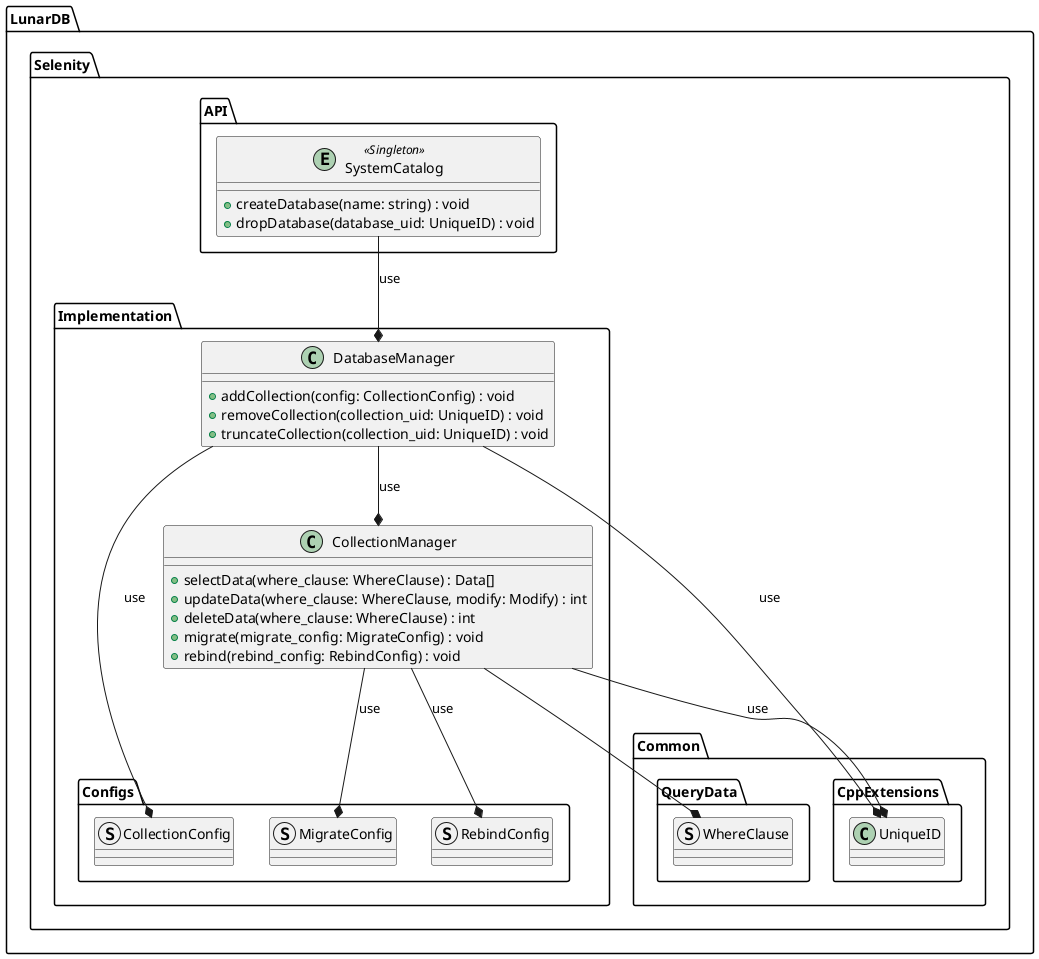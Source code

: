 @startuml Selenity

namespace LunarDB {
namespace Selenity {

namespace Common {

namespace CppExtensions {
class UniqueID {}
}

namespace QueryData {
struct WhereClause {}
}

}

namespace Implementation {

namespace Configs {

struct CollectionConfig {}
struct MigrateConfig {}
struct RebindConfig {}

}

class DatabaseManager {
    + addCollection(config: CollectionConfig) : void
    + removeCollection(collection_uid: UniqueID) : void
    + truncateCollection(collection_uid: UniqueID) : void
}

class CollectionManager {
    + selectData(where_clause: WhereClause) : Data[]
    + updateData(where_clause: WhereClause, modify: Modify) : int
    + deleteData(where_clause: WhereClause) : int
    + migrate(migrate_config: MigrateConfig) : void
    + rebind(rebind_config: RebindConfig) : void
}

}

namespace API {

entity SystemCatalog <<Singleton>> {
    + createDatabase(name: string) : void
    + dropDatabase(database_uid: UniqueID) : void
}

}

Implementation.DatabaseManager --* Implementation.Configs.CollectionConfig : use
Implementation.DatabaseManager --* Implementation.CollectionManager : use
Implementation.DatabaseManager ---* Common.CppExtensions.UniqueID : use

Implementation.CollectionManager --* Implementation.Configs.MigrateConfig : use
Implementation.CollectionManager --* Implementation.Configs.RebindConfig : use
Implementation.CollectionManager --* Common.QueryData.WhereClause
Implementation.CollectionManager -* Common.CppExtensions.UniqueID : use

API.SystemCatalog --* Implementation.DatabaseManager : use

}
}

@enduml